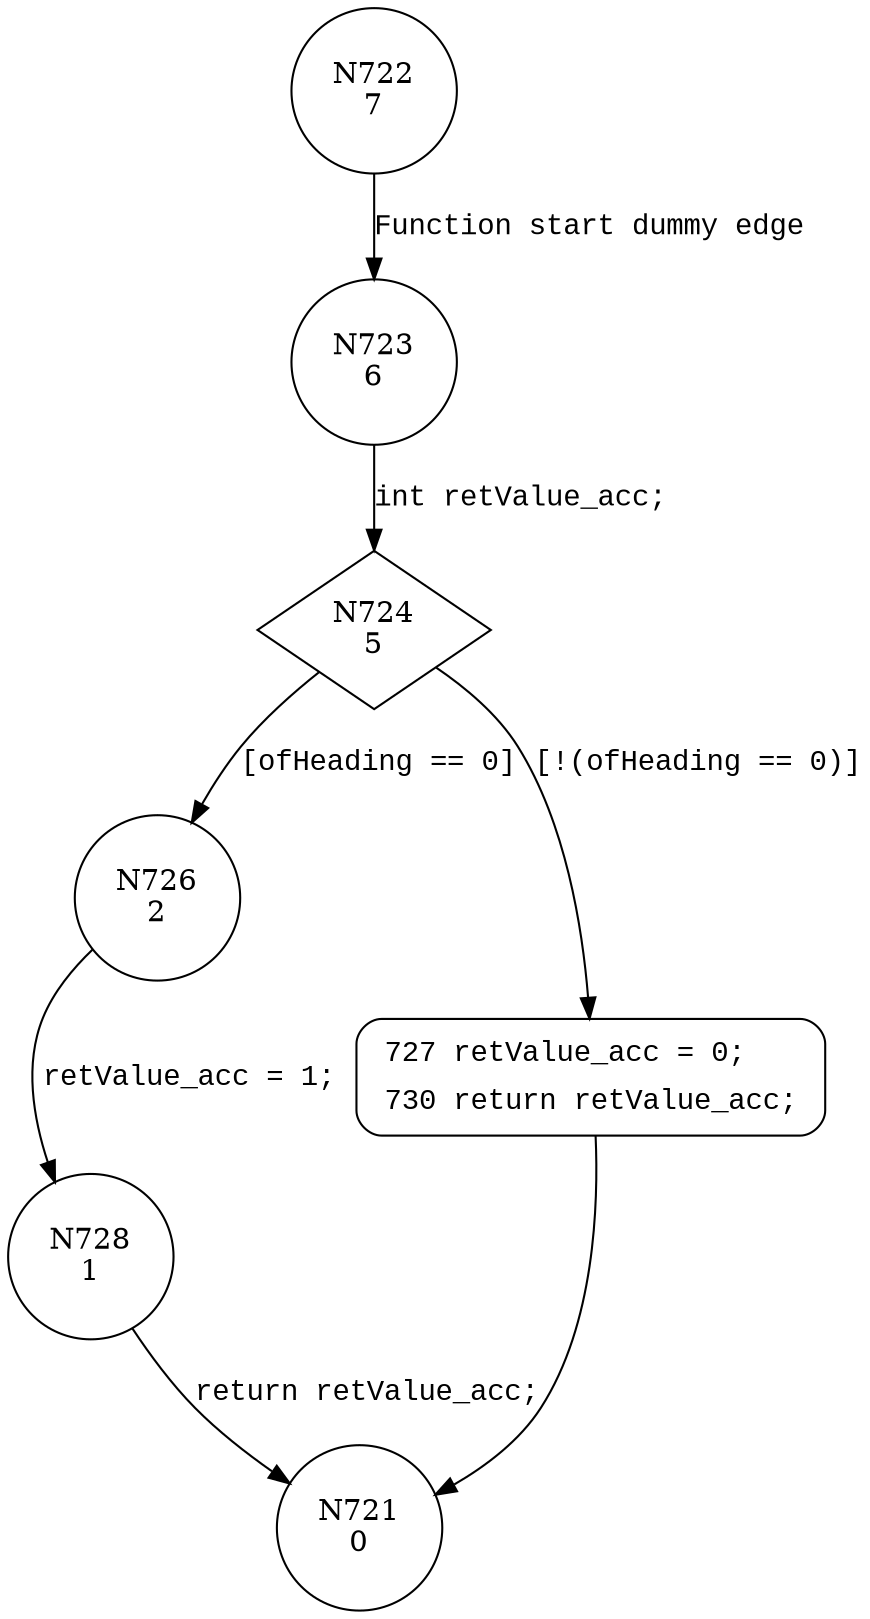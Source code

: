 digraph getReverseHeading {
722 [shape="circle" label="N722\n7"]
723 [shape="circle" label="N723\n6"]
724 [shape="diamond" label="N724\n5"]
726 [shape="circle" label="N726\n2"]
727 [shape="circle" label="N727\n4"]
728 [shape="circle" label="N728\n1"]
721 [shape="circle" label="N721\n0"]
727 [style="filled,bold" penwidth="1" fillcolor="white" fontname="Courier New" shape="Mrecord" label=<<table border="0" cellborder="0" cellpadding="3" bgcolor="white"><tr><td align="right">727</td><td align="left">retValue_acc = 0;</td></tr><tr><td align="right">730</td><td align="left">return retValue_acc;</td></tr></table>>]
727 -> 721[label=""]
722 -> 723 [label="Function start dummy edge" fontname="Courier New"]
724 -> 726 [label="[ofHeading == 0]" fontname="Courier New"]
724 -> 727 [label="[!(ofHeading == 0)]" fontname="Courier New"]
726 -> 728 [label="retValue_acc = 1;" fontname="Courier New"]
723 -> 724 [label="int retValue_acc;" fontname="Courier New"]
728 -> 721 [label="return retValue_acc;" fontname="Courier New"]
}